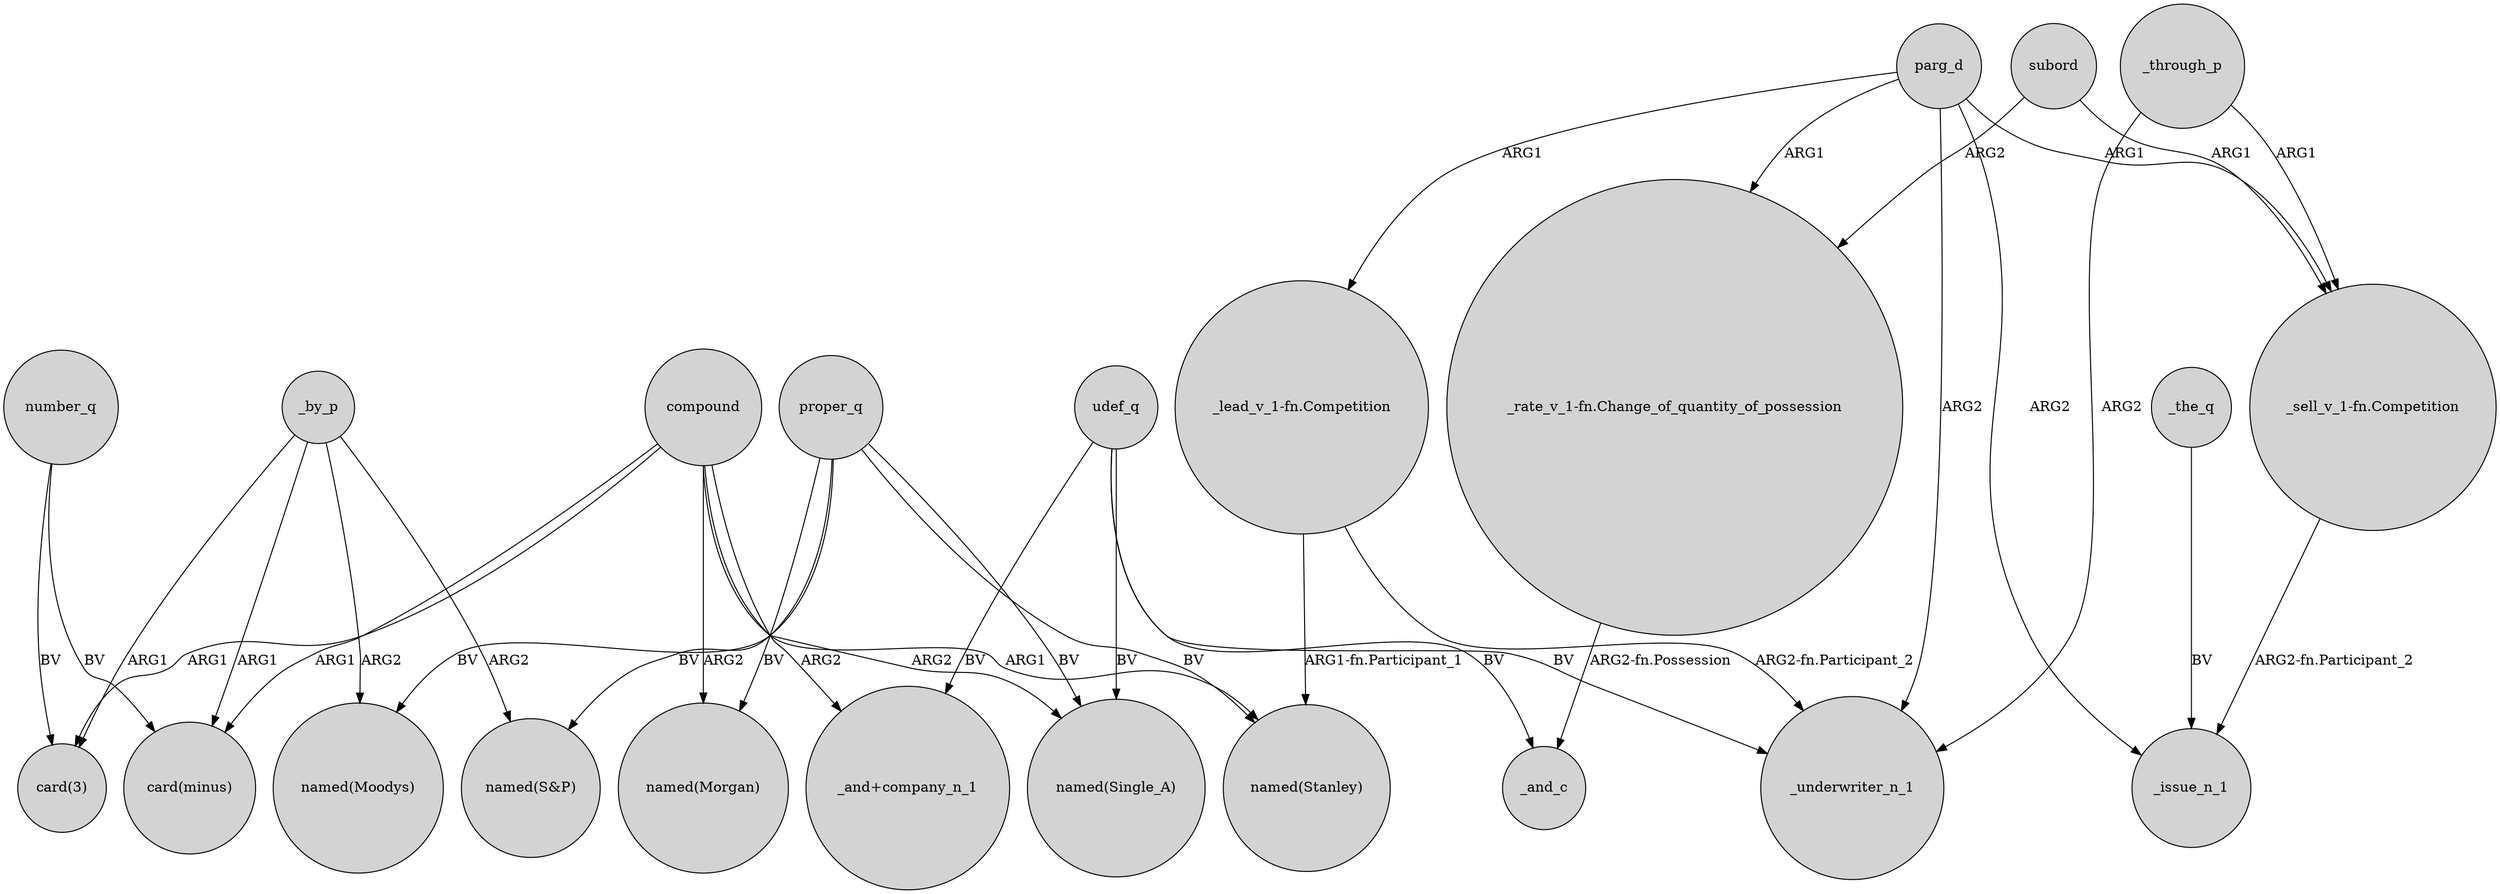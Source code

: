digraph {
	node [shape=circle style=filled]
	compound -> "card(minus)" [label=ARG1]
	compound -> "_and+company_n_1" [label=ARG2]
	parg_d -> "_lead_v_1-fn.Competition" [label=ARG1]
	compound -> "card(3)" [label=ARG1]
	_by_p -> "named(Moodys)" [label=ARG2]
	parg_d -> "_sell_v_1-fn.Competition" [label=ARG1]
	proper_q -> "named(Moodys)" [label=BV]
	"_lead_v_1-fn.Competition" -> "named(Stanley)" [label="ARG1-fn.Participant_1"]
	proper_q -> "named(Stanley)" [label=BV]
	proper_q -> "named(S&P)" [label=BV]
	_by_p -> "named(S&P)" [label=ARG2]
	udef_q -> _and_c [label=BV]
	"_sell_v_1-fn.Competition" -> _issue_n_1 [label="ARG2-fn.Participant_2"]
	compound -> "named(Single_A)" [label=ARG2]
	_through_p -> _underwriter_n_1 [label=ARG2]
	udef_q -> _underwriter_n_1 [label=BV]
	number_q -> "card(minus)" [label=BV]
	"_lead_v_1-fn.Competition" -> _underwriter_n_1 [label="ARG2-fn.Participant_2"]
	subord -> "_rate_v_1-fn.Change_of_quantity_of_possession" [label=ARG2]
	"_rate_v_1-fn.Change_of_quantity_of_possession" -> _and_c [label="ARG2-fn.Possession"]
	compound -> "named(Morgan)" [label=ARG2]
	_by_p -> "card(3)" [label=ARG1]
	_by_p -> "card(minus)" [label=ARG1]
	_through_p -> "_sell_v_1-fn.Competition" [label=ARG1]
	subord -> "_sell_v_1-fn.Competition" [label=ARG1]
	udef_q -> "named(Single_A)" [label=BV]
	parg_d -> "_rate_v_1-fn.Change_of_quantity_of_possession" [label=ARG1]
	parg_d -> _issue_n_1 [label=ARG2]
	parg_d -> _underwriter_n_1 [label=ARG2]
	udef_q -> "_and+company_n_1" [label=BV]
	proper_q -> "named(Morgan)" [label=BV]
	compound -> "named(Stanley)" [label=ARG1]
	proper_q -> "named(Single_A)" [label=BV]
	number_q -> "card(3)" [label=BV]
	_the_q -> _issue_n_1 [label=BV]
}
